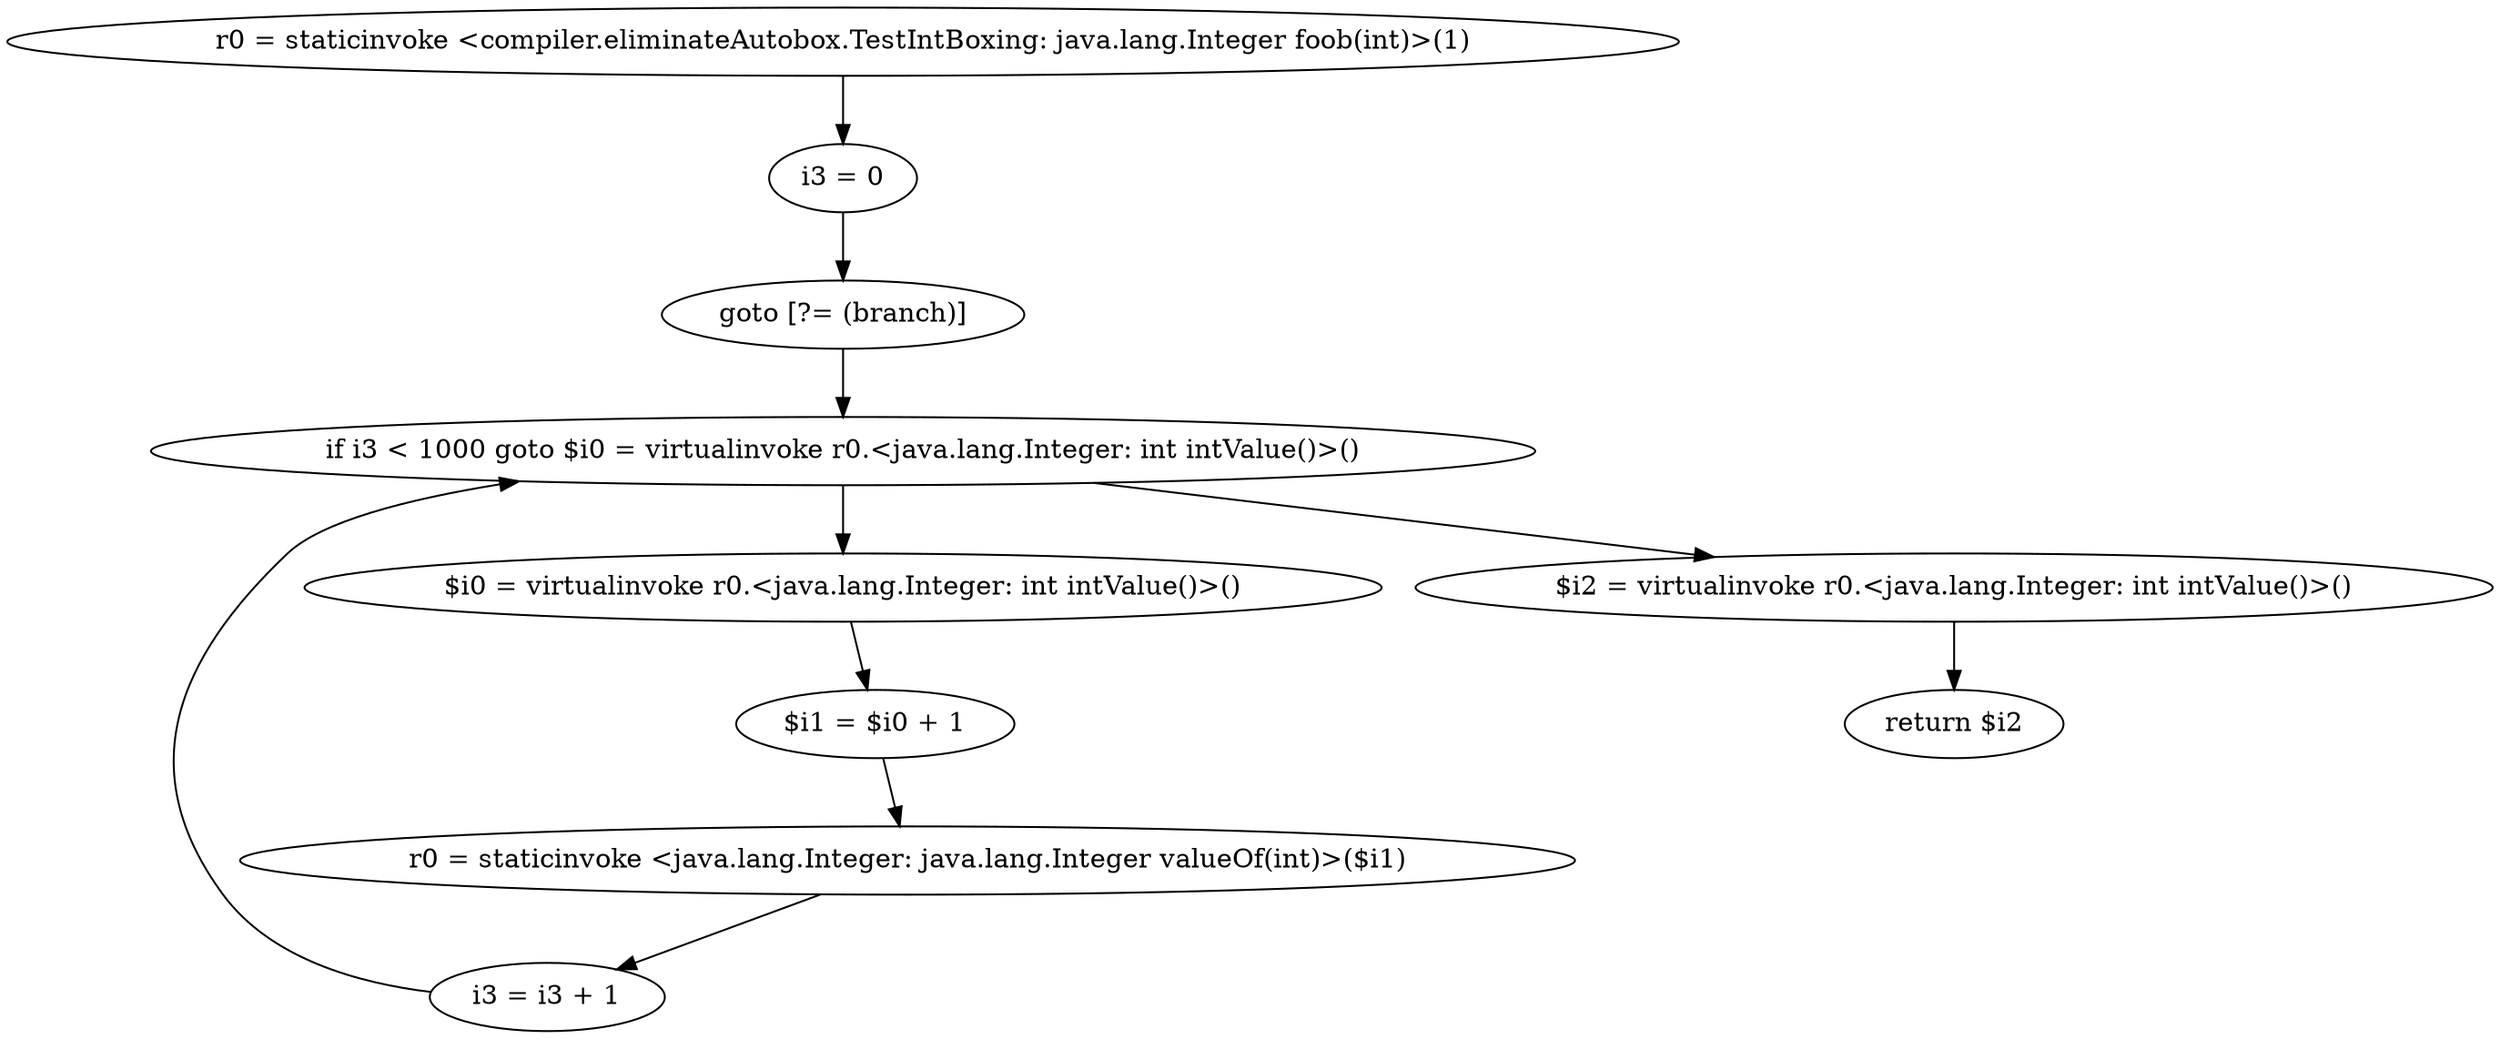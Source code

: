 digraph "unitGraph" {
    "r0 = staticinvoke <compiler.eliminateAutobox.TestIntBoxing: java.lang.Integer foob(int)>(1)"
    "i3 = 0"
    "goto [?= (branch)]"
    "$i0 = virtualinvoke r0.<java.lang.Integer: int intValue()>()"
    "$i1 = $i0 + 1"
    "r0 = staticinvoke <java.lang.Integer: java.lang.Integer valueOf(int)>($i1)"
    "i3 = i3 + 1"
    "if i3 < 1000 goto $i0 = virtualinvoke r0.<java.lang.Integer: int intValue()>()"
    "$i2 = virtualinvoke r0.<java.lang.Integer: int intValue()>()"
    "return $i2"
    "r0 = staticinvoke <compiler.eliminateAutobox.TestIntBoxing: java.lang.Integer foob(int)>(1)"->"i3 = 0";
    "i3 = 0"->"goto [?= (branch)]";
    "goto [?= (branch)]"->"if i3 < 1000 goto $i0 = virtualinvoke r0.<java.lang.Integer: int intValue()>()";
    "$i0 = virtualinvoke r0.<java.lang.Integer: int intValue()>()"->"$i1 = $i0 + 1";
    "$i1 = $i0 + 1"->"r0 = staticinvoke <java.lang.Integer: java.lang.Integer valueOf(int)>($i1)";
    "r0 = staticinvoke <java.lang.Integer: java.lang.Integer valueOf(int)>($i1)"->"i3 = i3 + 1";
    "i3 = i3 + 1"->"if i3 < 1000 goto $i0 = virtualinvoke r0.<java.lang.Integer: int intValue()>()";
    "if i3 < 1000 goto $i0 = virtualinvoke r0.<java.lang.Integer: int intValue()>()"->"$i2 = virtualinvoke r0.<java.lang.Integer: int intValue()>()";
    "if i3 < 1000 goto $i0 = virtualinvoke r0.<java.lang.Integer: int intValue()>()"->"$i0 = virtualinvoke r0.<java.lang.Integer: int intValue()>()";
    "$i2 = virtualinvoke r0.<java.lang.Integer: int intValue()>()"->"return $i2";
}
